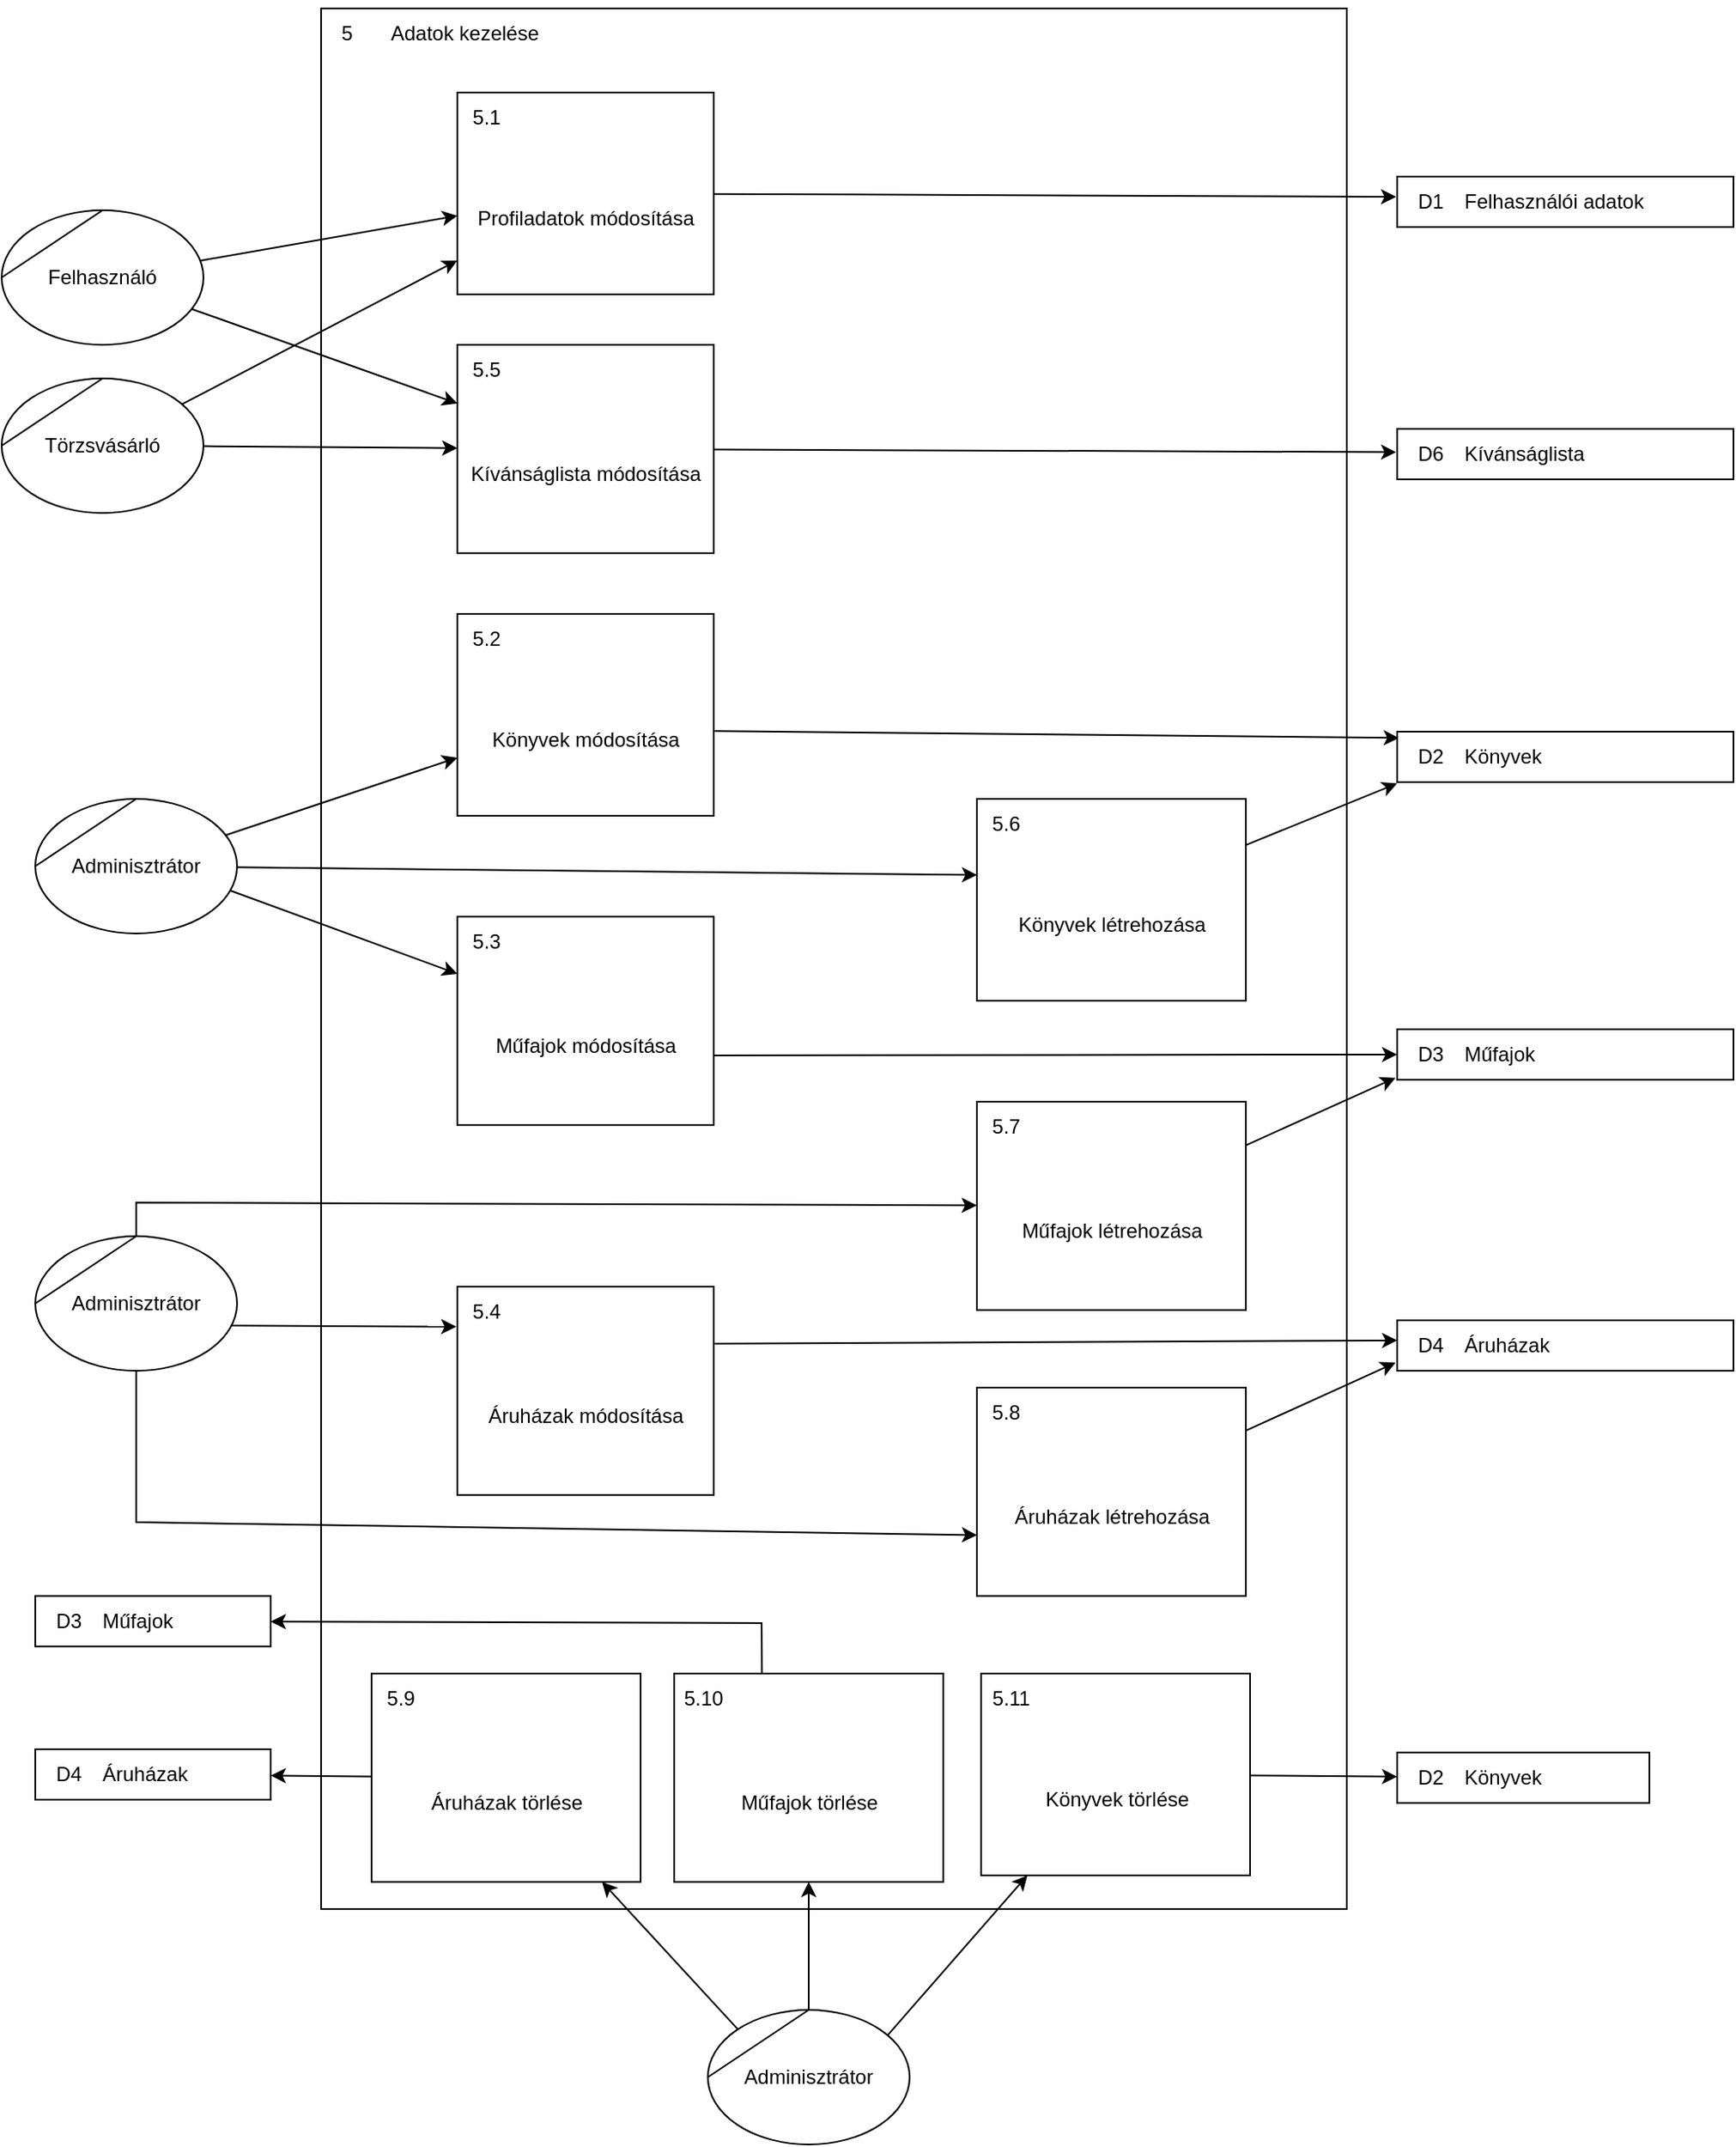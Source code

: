 <mxfile version="20.8.20" type="device"><diagram name="Page-1" id="U8wygvETT8i6oXEYxX6h"><mxGraphModel dx="2076" dy="743" grid="1" gridSize="10" guides="1" tooltips="1" connect="1" arrows="1" fold="1" page="1" pageScale="1" pageWidth="827" pageHeight="1169" math="0" shadow="0"><root><mxCell id="0"/><mxCell id="1" parent="0"/><mxCell id="6KLz0bO3am3s4oA_Rt90-1" value="" style="html=1;dashed=0;whitespace=wrap;shape=mxgraph.dfd.process;align=center;container=1;collapsible=0;spacingTop=30;" parent="1" vertex="1"><mxGeometry x="-540" y="80" width="610" height="1130" as="geometry"/></mxCell><mxCell id="esSrhH0kYSq6x2QtsI0V-180" value="Profiladatok módosítása" style="html=1;dashed=0;whitespace=wrap;shape=mxgraph.dfd.process2;align=center;container=1;collapsible=0;spacingTop=30;" parent="6KLz0bO3am3s4oA_Rt90-1" vertex="1"><mxGeometry x="81.016" y="50" width="152.5" height="120" as="geometry"/></mxCell><mxCell id="esSrhH0kYSq6x2QtsI0V-181" value="5.1" style="text;html=1;strokeColor=none;fillColor=none;align=center;verticalAlign=middle;whiteSpace=wrap;rounded=0;connectable=0;allowArrows=0;editable=1;movable=0;resizable=0;rotatable=0;deletable=0;locked=0;cloneable=0;" parent="esSrhH0kYSq6x2QtsI0V-180" vertex="1"><mxGeometry width="35" height="30" as="geometry"/></mxCell><mxCell id="esSrhH0kYSq6x2QtsI0V-182" value="" style="text;strokeColor=none;fillColor=none;align=left;verticalAlign=middle;whiteSpace=wrap;rounded=0;autosize=1;connectable=0;allowArrows=0;movable=0;resizable=0;rotatable=0;deletable=0;cloneable=0;spacingLeft=6;fontStyle=0;html=1;" parent="esSrhH0kYSq6x2QtsI0V-180" vertex="1"><mxGeometry x="35" y="-5" width="50" height="40" as="geometry"/></mxCell><mxCell id="esSrhH0kYSq6x2QtsI0V-183" value="Kívánságlista módosítása" style="html=1;dashed=0;whitespace=wrap;shape=mxgraph.dfd.process2;align=center;container=1;collapsible=0;spacingTop=30;" parent="6KLz0bO3am3s4oA_Rt90-1" vertex="1"><mxGeometry x="81.016" y="199.999" width="152.5" height="123.871" as="geometry"/></mxCell><mxCell id="esSrhH0kYSq6x2QtsI0V-184" value="5.5" style="text;html=1;strokeColor=none;fillColor=none;align=center;verticalAlign=middle;whiteSpace=wrap;rounded=0;connectable=0;allowArrows=0;editable=1;movable=0;resizable=0;rotatable=0;deletable=0;locked=0;cloneable=0;" parent="esSrhH0kYSq6x2QtsI0V-183" vertex="1"><mxGeometry width="35" height="30" as="geometry"/></mxCell><mxCell id="esSrhH0kYSq6x2QtsI0V-185" value="" style="text;strokeColor=none;fillColor=none;align=left;verticalAlign=middle;whiteSpace=wrap;rounded=0;autosize=1;connectable=0;allowArrows=0;movable=0;resizable=0;rotatable=0;deletable=0;cloneable=0;spacingLeft=6;fontStyle=0;html=1;" parent="esSrhH0kYSq6x2QtsI0V-183" vertex="1"><mxGeometry x="35" y="-5" width="50" height="40" as="geometry"/></mxCell><mxCell id="esSrhH0kYSq6x2QtsI0V-186" value="Könyvek módosítása" style="html=1;dashed=0;whitespace=wrap;shape=mxgraph.dfd.process2;align=center;container=1;collapsible=0;spacingTop=30;" parent="6KLz0bO3am3s4oA_Rt90-1" vertex="1"><mxGeometry x="81.016" y="360" width="152.5" height="120" as="geometry"/></mxCell><mxCell id="esSrhH0kYSq6x2QtsI0V-187" value="5.2" style="text;html=1;strokeColor=none;fillColor=none;align=center;verticalAlign=middle;whiteSpace=wrap;rounded=0;connectable=0;allowArrows=0;editable=1;movable=0;resizable=0;rotatable=0;deletable=0;locked=0;cloneable=0;" parent="esSrhH0kYSq6x2QtsI0V-186" vertex="1"><mxGeometry width="35" height="30" as="geometry"/></mxCell><mxCell id="esSrhH0kYSq6x2QtsI0V-188" value="" style="text;strokeColor=none;fillColor=none;align=left;verticalAlign=middle;whiteSpace=wrap;rounded=0;autosize=1;connectable=0;allowArrows=0;movable=0;resizable=0;rotatable=0;deletable=0;cloneable=0;spacingLeft=6;fontStyle=0;html=1;" parent="esSrhH0kYSq6x2QtsI0V-186" vertex="1"><mxGeometry x="35" y="-5" width="50" height="40" as="geometry"/></mxCell><mxCell id="esSrhH0kYSq6x2QtsI0V-189" value="Műfajok módosítása" style="html=1;dashed=0;whitespace=wrap;shape=mxgraph.dfd.process2;align=center;container=1;collapsible=0;spacingTop=30;" parent="6KLz0bO3am3s4oA_Rt90-1" vertex="1"><mxGeometry x="81.016" y="540.003" width="152.5" height="123.871" as="geometry"/></mxCell><mxCell id="esSrhH0kYSq6x2QtsI0V-190" value="5.3" style="text;html=1;strokeColor=none;fillColor=none;align=center;verticalAlign=middle;whiteSpace=wrap;rounded=0;connectable=0;allowArrows=0;editable=1;movable=0;resizable=0;rotatable=0;deletable=0;locked=0;cloneable=0;" parent="esSrhH0kYSq6x2QtsI0V-189" vertex="1"><mxGeometry width="35" height="30" as="geometry"/></mxCell><mxCell id="esSrhH0kYSq6x2QtsI0V-191" value="" style="text;strokeColor=none;fillColor=none;align=left;verticalAlign=middle;whiteSpace=wrap;rounded=0;autosize=1;connectable=0;allowArrows=0;movable=0;resizable=0;rotatable=0;deletable=0;cloneable=0;spacingLeft=6;fontStyle=0;html=1;" parent="esSrhH0kYSq6x2QtsI0V-189" vertex="1"><mxGeometry x="35" y="-5" width="50" height="40" as="geometry"/></mxCell><mxCell id="esSrhH0kYSq6x2QtsI0V-192" value="Áruházak módosítása" style="html=1;dashed=0;whitespace=wrap;shape=mxgraph.dfd.process2;align=center;container=1;collapsible=0;spacingTop=30;" parent="6KLz0bO3am3s4oA_Rt90-1" vertex="1"><mxGeometry x="81.016" y="759.995" width="152.5" height="123.871" as="geometry"/></mxCell><mxCell id="esSrhH0kYSq6x2QtsI0V-193" value="5.4" style="text;html=1;strokeColor=none;fillColor=none;align=center;verticalAlign=middle;whiteSpace=wrap;rounded=0;connectable=0;allowArrows=0;editable=1;movable=0;resizable=0;rotatable=0;deletable=0;locked=0;cloneable=0;" parent="esSrhH0kYSq6x2QtsI0V-192" vertex="1"><mxGeometry width="35" height="30" as="geometry"/></mxCell><mxCell id="esSrhH0kYSq6x2QtsI0V-194" value="" style="text;strokeColor=none;fillColor=none;align=left;verticalAlign=middle;whiteSpace=wrap;rounded=0;autosize=1;connectable=0;allowArrows=0;movable=0;resizable=0;rotatable=0;deletable=0;cloneable=0;spacingLeft=6;fontStyle=0;html=1;" parent="esSrhH0kYSq6x2QtsI0V-192" vertex="1"><mxGeometry x="35" y="-5" width="50" height="40" as="geometry"/></mxCell><mxCell id="esSrhH0kYSq6x2QtsI0V-243" value="5" style="text;html=1;align=center;verticalAlign=middle;resizable=0;points=[];autosize=1;strokeColor=none;fillColor=none;" parent="6KLz0bO3am3s4oA_Rt90-1" vertex="1"><mxGeometry width="30" height="30" as="geometry"/></mxCell><mxCell id="esSrhH0kYSq6x2QtsI0V-244" value="Adatok kezelése" style="text;html=1;align=center;verticalAlign=middle;resizable=0;points=[];autosize=1;strokeColor=none;fillColor=none;" parent="6KLz0bO3am3s4oA_Rt90-1" vertex="1"><mxGeometry x="30" width="110" height="30" as="geometry"/></mxCell><mxCell id="esSrhH0kYSq6x2QtsI0V-160" value="Könyvek törlése" style="html=1;dashed=0;whitespace=wrap;shape=mxgraph.dfd.process2;align=center;container=1;collapsible=0;spacingTop=30;" parent="1" vertex="1"><mxGeometry x="-147.5" y="1070" width="160" height="120" as="geometry"/></mxCell><mxCell id="esSrhH0kYSq6x2QtsI0V-161" value="5.11" style="text;html=1;strokeColor=none;fillColor=none;align=center;verticalAlign=middle;whiteSpace=wrap;rounded=0;connectable=0;allowArrows=0;editable=1;movable=0;resizable=0;rotatable=0;deletable=0;locked=0;cloneable=0;" parent="esSrhH0kYSq6x2QtsI0V-160" vertex="1"><mxGeometry width="35" height="30" as="geometry"/></mxCell><mxCell id="esSrhH0kYSq6x2QtsI0V-162" value="" style="text;strokeColor=none;fillColor=none;align=left;verticalAlign=middle;whiteSpace=wrap;rounded=0;autosize=1;connectable=0;allowArrows=0;movable=0;resizable=0;rotatable=0;deletable=0;cloneable=0;spacingLeft=6;fontStyle=0;html=1;" parent="esSrhH0kYSq6x2QtsI0V-160" vertex="1"><mxGeometry x="35" y="-5" width="50" height="40" as="geometry"/></mxCell><mxCell id="esSrhH0kYSq6x2QtsI0V-163" value="Műfajok törlése" style="html=1;dashed=0;whitespace=wrap;shape=mxgraph.dfd.process2;align=center;container=1;collapsible=0;spacingTop=30;" parent="1" vertex="1"><mxGeometry x="-330" y="1070.003" width="160" height="123.871" as="geometry"/></mxCell><mxCell id="esSrhH0kYSq6x2QtsI0V-164" value="5.10" style="text;html=1;strokeColor=none;fillColor=none;align=center;verticalAlign=middle;whiteSpace=wrap;rounded=0;connectable=0;allowArrows=0;editable=1;movable=0;resizable=0;rotatable=0;deletable=0;locked=0;cloneable=0;" parent="esSrhH0kYSq6x2QtsI0V-163" vertex="1"><mxGeometry width="35" height="30" as="geometry"/></mxCell><mxCell id="esSrhH0kYSq6x2QtsI0V-165" value="" style="text;strokeColor=none;fillColor=none;align=left;verticalAlign=middle;whiteSpace=wrap;rounded=0;autosize=1;connectable=0;allowArrows=0;movable=0;resizable=0;rotatable=0;deletable=0;cloneable=0;spacingLeft=6;fontStyle=0;html=1;" parent="esSrhH0kYSq6x2QtsI0V-163" vertex="1"><mxGeometry x="35" y="-5" width="50" height="40" as="geometry"/></mxCell><mxCell id="esSrhH0kYSq6x2QtsI0V-166" value="Áruházak törlése" style="html=1;dashed=0;whitespace=wrap;shape=mxgraph.dfd.process2;align=center;container=1;collapsible=0;spacingTop=30;" parent="1" vertex="1"><mxGeometry x="-510" y="1070.005" width="160" height="123.871" as="geometry"/></mxCell><mxCell id="esSrhH0kYSq6x2QtsI0V-167" value="5.9" style="text;html=1;strokeColor=none;fillColor=none;align=center;verticalAlign=middle;whiteSpace=wrap;rounded=0;connectable=0;allowArrows=0;editable=1;movable=0;resizable=0;rotatable=0;deletable=0;locked=0;cloneable=0;" parent="esSrhH0kYSq6x2QtsI0V-166" vertex="1"><mxGeometry width="35" height="30" as="geometry"/></mxCell><mxCell id="esSrhH0kYSq6x2QtsI0V-168" value="" style="text;strokeColor=none;fillColor=none;align=left;verticalAlign=middle;whiteSpace=wrap;rounded=0;autosize=1;connectable=0;allowArrows=0;movable=0;resizable=0;rotatable=0;deletable=0;cloneable=0;spacingLeft=6;fontStyle=0;html=1;" parent="esSrhH0kYSq6x2QtsI0V-166" vertex="1"><mxGeometry x="35" y="-5" width="50" height="40" as="geometry"/></mxCell><mxCell id="esSrhH0kYSq6x2QtsI0V-169" value="Könyvek létrehozása" style="html=1;dashed=0;whitespace=wrap;shape=mxgraph.dfd.process2;align=center;container=1;collapsible=0;spacingTop=30;" parent="1" vertex="1"><mxGeometry x="-150" y="550" width="160" height="120" as="geometry"/></mxCell><mxCell id="esSrhH0kYSq6x2QtsI0V-170" value="5.6" style="text;html=1;strokeColor=none;fillColor=none;align=center;verticalAlign=middle;whiteSpace=wrap;rounded=0;connectable=0;allowArrows=0;editable=1;movable=0;resizable=0;rotatable=0;deletable=0;locked=0;cloneable=0;" parent="esSrhH0kYSq6x2QtsI0V-169" vertex="1"><mxGeometry width="35" height="30" as="geometry"/></mxCell><mxCell id="esSrhH0kYSq6x2QtsI0V-171" value="" style="text;strokeColor=none;fillColor=none;align=left;verticalAlign=middle;whiteSpace=wrap;rounded=0;autosize=1;connectable=0;allowArrows=0;movable=0;resizable=0;rotatable=0;deletable=0;cloneable=0;spacingLeft=6;fontStyle=0;html=1;" parent="esSrhH0kYSq6x2QtsI0V-169" vertex="1"><mxGeometry x="35" y="-5" width="50" height="40" as="geometry"/></mxCell><mxCell id="esSrhH0kYSq6x2QtsI0V-172" value="Műfajok létrehozása" style="html=1;dashed=0;whitespace=wrap;shape=mxgraph.dfd.process2;align=center;container=1;collapsible=0;spacingTop=30;" parent="1" vertex="1"><mxGeometry x="-150" y="730.003" width="160" height="123.871" as="geometry"/></mxCell><mxCell id="esSrhH0kYSq6x2QtsI0V-173" value="5.7" style="text;html=1;strokeColor=none;fillColor=none;align=center;verticalAlign=middle;whiteSpace=wrap;rounded=0;connectable=0;allowArrows=0;editable=1;movable=0;resizable=0;rotatable=0;deletable=0;locked=0;cloneable=0;" parent="esSrhH0kYSq6x2QtsI0V-172" vertex="1"><mxGeometry width="35" height="30" as="geometry"/></mxCell><mxCell id="esSrhH0kYSq6x2QtsI0V-174" value="" style="text;strokeColor=none;fillColor=none;align=left;verticalAlign=middle;whiteSpace=wrap;rounded=0;autosize=1;connectable=0;allowArrows=0;movable=0;resizable=0;rotatable=0;deletable=0;cloneable=0;spacingLeft=6;fontStyle=0;html=1;" parent="esSrhH0kYSq6x2QtsI0V-172" vertex="1"><mxGeometry x="35" y="-5" width="50" height="40" as="geometry"/></mxCell><mxCell id="esSrhH0kYSq6x2QtsI0V-175" value="Áruházak létrehozása" style="html=1;dashed=0;whitespace=wrap;shape=mxgraph.dfd.process2;align=center;container=1;collapsible=0;spacingTop=30;" parent="1" vertex="1"><mxGeometry x="-150" y="899.995" width="160" height="123.871" as="geometry"/></mxCell><mxCell id="esSrhH0kYSq6x2QtsI0V-176" value="5.8" style="text;html=1;strokeColor=none;fillColor=none;align=center;verticalAlign=middle;whiteSpace=wrap;rounded=0;connectable=0;allowArrows=0;editable=1;movable=0;resizable=0;rotatable=0;deletable=0;locked=0;cloneable=0;" parent="esSrhH0kYSq6x2QtsI0V-175" vertex="1"><mxGeometry width="35" height="30" as="geometry"/></mxCell><mxCell id="esSrhH0kYSq6x2QtsI0V-177" value="" style="text;strokeColor=none;fillColor=none;align=left;verticalAlign=middle;whiteSpace=wrap;rounded=0;autosize=1;connectable=0;allowArrows=0;movable=0;resizable=0;rotatable=0;deletable=0;cloneable=0;spacingLeft=6;fontStyle=0;html=1;" parent="esSrhH0kYSq6x2QtsI0V-175" vertex="1"><mxGeometry x="35" y="-5" width="50" height="40" as="geometry"/></mxCell><mxCell id="esSrhH0kYSq6x2QtsI0V-178" value="" style="text;html=1;strokeColor=none;fillColor=none;align=center;verticalAlign=middle;whiteSpace=wrap;rounded=0;movable=0;resizable=0;rotatable=0;cloneable=0;deletable=0;connectable=0;allowArrows=0;pointerEvents=1;" parent="1" vertex="1"><mxGeometry x="-385" y="80" width="35" height="30" as="geometry"/></mxCell><mxCell id="esSrhH0kYSq6x2QtsI0V-179" value="" style="text;html=1;strokeColor=none;fillColor=none;align=left;verticalAlign=middle;whiteSpace=wrap;rounded=0;movable=0;resizable=0;connectable=0;allowArrows=0;rotatable=0;cloneable=0;deletable=0;spacingLeft=6;autosize=1;resizeWidth=0;" parent="1" vertex="1"><mxGeometry x="-350" y="75" width="50" height="40" as="geometry"/></mxCell><mxCell id="esSrhH0kYSq6x2QtsI0V-195" value="" style="endArrow=classic;html=1;rounded=0;verticalAlign=bottom;exitX=1.004;exitY=0.274;exitDx=0;exitDy=0;exitPerimeter=0;" parent="1" source="esSrhH0kYSq6x2QtsI0V-192" edge="1"><mxGeometry width="50" height="50" relative="1" as="geometry"><mxPoint x="10" y="790" as="sourcePoint"/><mxPoint x="100" y="871.93" as="targetPoint"/></mxGeometry></mxCell><mxCell id="esSrhH0kYSq6x2QtsI0V-196" value="" style="endArrow=classic;html=1;rounded=0;verticalAlign=bottom;entryX=-0.003;entryY=0.402;entryDx=0;entryDy=0;entryPerimeter=0;" parent="1" source="esSrhH0kYSq6x2QtsI0V-180" target="esSrhH0kYSq6x2QtsI0V-200" edge="1"><mxGeometry width="50" height="50" relative="1" as="geometry"><mxPoint x="-20" y="370" as="sourcePoint"/><mxPoint x="100" y="220" as="targetPoint"/></mxGeometry></mxCell><mxCell id="esSrhH0kYSq6x2QtsI0V-197" value="" style="endArrow=classic;html=1;rounded=0;verticalAlign=bottom;entryX=-0.003;entryY=0.461;entryDx=0;entryDy=0;entryPerimeter=0;" parent="1" source="esSrhH0kYSq6x2QtsI0V-183" target="esSrhH0kYSq6x2QtsI0V-206" edge="1"><mxGeometry width="50" height="50" relative="1" as="geometry"><mxPoint x="-80" y="230" as="sourcePoint"/><mxPoint x="100" y="371.931" as="targetPoint"/></mxGeometry></mxCell><mxCell id="esSrhH0kYSq6x2QtsI0V-198" value="" style="endArrow=classic;html=1;rounded=0;verticalAlign=bottom;entryX=0.005;entryY=0.125;entryDx=0;entryDy=0;entryPerimeter=0;exitX=1.004;exitY=0.58;exitDx=0;exitDy=0;exitPerimeter=0;" parent="1" source="esSrhH0kYSq6x2QtsI0V-186" target="esSrhH0kYSq6x2QtsI0V-202" edge="1"><mxGeometry width="50" height="50" relative="1" as="geometry"><mxPoint x="-70" y="240" as="sourcePoint"/><mxPoint x="100" y="535" as="targetPoint"/></mxGeometry></mxCell><mxCell id="esSrhH0kYSq6x2QtsI0V-199" value="" style="endArrow=classic;html=1;rounded=0;verticalAlign=bottom;exitX=0.999;exitY=0.666;exitDx=0;exitDy=0;exitPerimeter=0;" parent="1" source="esSrhH0kYSq6x2QtsI0V-189" edge="1"><mxGeometry width="50" height="50" relative="1" as="geometry"><mxPoint x="-80" y="680" as="sourcePoint"/><mxPoint x="100" y="701.94" as="targetPoint"/></mxGeometry></mxCell><mxCell id="esSrhH0kYSq6x2QtsI0V-200" value="Felhasználói adatok" style="html=1;dashed=0;whitespace=wrap;shape=mxgraph.dfd.dataStoreID2;align=left;spacingLeft=38;container=1;collapsible=0;" parent="1" vertex="1"><mxGeometry x="100" y="180" width="200" height="30" as="geometry"/></mxCell><mxCell id="esSrhH0kYSq6x2QtsI0V-201" value="D1" style="text;html=1;strokeColor=none;fillColor=none;align=center;verticalAlign=middle;whiteSpace=wrap;rounded=0;connectable=0;allowArrows=0;movable=0;resizable=0;rotatable=0;cloneable=0;deletable=0;" parent="esSrhH0kYSq6x2QtsI0V-200" vertex="1"><mxGeometry x="5" width="30" height="30" as="geometry"/></mxCell><mxCell id="esSrhH0kYSq6x2QtsI0V-202" value="Könyvek" style="html=1;dashed=0;whitespace=wrap;shape=mxgraph.dfd.dataStoreID2;align=left;spacingLeft=38;container=1;collapsible=0;" parent="1" vertex="1"><mxGeometry x="100" y="510" width="200" height="30" as="geometry"/></mxCell><mxCell id="esSrhH0kYSq6x2QtsI0V-203" value="D2" style="text;html=1;strokeColor=none;fillColor=none;align=center;verticalAlign=middle;whiteSpace=wrap;rounded=0;connectable=0;allowArrows=0;movable=0;resizable=0;rotatable=0;cloneable=0;deletable=0;" parent="esSrhH0kYSq6x2QtsI0V-202" vertex="1"><mxGeometry x="5" width="30" height="30" as="geometry"/></mxCell><mxCell id="esSrhH0kYSq6x2QtsI0V-204" value="Műfajok" style="html=1;dashed=0;whitespace=wrap;shape=mxgraph.dfd.dataStoreID2;align=left;spacingLeft=38;container=1;collapsible=0;" parent="1" vertex="1"><mxGeometry x="100" y="686.94" width="200" height="30" as="geometry"/></mxCell><mxCell id="esSrhH0kYSq6x2QtsI0V-205" value="D3" style="text;html=1;strokeColor=none;fillColor=none;align=center;verticalAlign=middle;whiteSpace=wrap;rounded=0;connectable=0;allowArrows=0;movable=0;resizable=0;rotatable=0;cloneable=0;deletable=0;" parent="esSrhH0kYSq6x2QtsI0V-204" vertex="1"><mxGeometry x="5" width="30" height="30" as="geometry"/></mxCell><mxCell id="esSrhH0kYSq6x2QtsI0V-206" value="Kívánságlista" style="html=1;dashed=0;whitespace=wrap;shape=mxgraph.dfd.dataStoreID2;align=left;spacingLeft=38;container=1;collapsible=0;" parent="1" vertex="1"><mxGeometry x="100" y="330" width="200" height="30" as="geometry"/></mxCell><mxCell id="esSrhH0kYSq6x2QtsI0V-207" value="D6" style="text;html=1;strokeColor=none;fillColor=none;align=center;verticalAlign=middle;whiteSpace=wrap;rounded=0;connectable=0;allowArrows=0;movable=0;resizable=0;rotatable=0;cloneable=0;deletable=0;" parent="esSrhH0kYSq6x2QtsI0V-206" vertex="1"><mxGeometry x="5" width="30" height="30" as="geometry"/></mxCell><mxCell id="esSrhH0kYSq6x2QtsI0V-208" value="Áruházak" style="html=1;dashed=0;whitespace=wrap;shape=mxgraph.dfd.dataStoreID2;align=left;spacingLeft=38;container=1;collapsible=0;" parent="1" vertex="1"><mxGeometry x="100" y="860" width="200" height="30" as="geometry"/></mxCell><mxCell id="esSrhH0kYSq6x2QtsI0V-209" value="D4" style="text;html=1;strokeColor=none;fillColor=none;align=center;verticalAlign=middle;whiteSpace=wrap;rounded=0;connectable=0;allowArrows=0;movable=0;resizable=0;rotatable=0;cloneable=0;deletable=0;" parent="esSrhH0kYSq6x2QtsI0V-208" vertex="1"><mxGeometry x="5" width="30" height="30" as="geometry"/></mxCell><mxCell id="esSrhH0kYSq6x2QtsI0V-210" value="" style="endArrow=classic;html=1;rounded=0;verticalAlign=bottom;entryX=0;entryY=1.026;entryDx=0;entryDy=0;entryPerimeter=0;" parent="1" source="esSrhH0kYSq6x2QtsI0V-169" target="esSrhH0kYSq6x2QtsI0V-202" edge="1"><mxGeometry width="50" height="50" relative="1" as="geometry"><mxPoint x="150" y="660" as="sourcePoint"/><mxPoint x="270" y="660" as="targetPoint"/></mxGeometry></mxCell><mxCell id="esSrhH0kYSq6x2QtsI0V-211" value="" style="endArrow=classic;html=1;rounded=0;verticalAlign=bottom;entryX=-0.005;entryY=0.963;entryDx=0;entryDy=0;entryPerimeter=0;" parent="1" source="esSrhH0kYSq6x2QtsI0V-172" target="esSrhH0kYSq6x2QtsI0V-204" edge="1"><mxGeometry width="50" height="50" relative="1" as="geometry"><mxPoint x="150" y="660" as="sourcePoint"/><mxPoint x="270" y="660" as="targetPoint"/></mxGeometry></mxCell><mxCell id="esSrhH0kYSq6x2QtsI0V-212" value="" style="endArrow=classic;html=1;rounded=0;verticalAlign=bottom;entryX=-0.005;entryY=0.839;entryDx=0;entryDy=0;entryPerimeter=0;" parent="1" source="esSrhH0kYSq6x2QtsI0V-175" target="esSrhH0kYSq6x2QtsI0V-208" edge="1"><mxGeometry width="50" height="50" relative="1" as="geometry"><mxPoint x="20" y="766" as="sourcePoint"/><mxPoint x="109" y="726" as="targetPoint"/></mxGeometry></mxCell><mxCell id="esSrhH0kYSq6x2QtsI0V-213" value="Áruházak" style="html=1;dashed=0;whitespace=wrap;shape=mxgraph.dfd.dataStoreID2;align=left;spacingLeft=38;container=1;collapsible=0;" parent="1" vertex="1"><mxGeometry x="-710" y="1115" width="140" height="30" as="geometry"/></mxCell><mxCell id="esSrhH0kYSq6x2QtsI0V-214" value="D4" style="text;html=1;strokeColor=none;fillColor=none;align=center;verticalAlign=middle;whiteSpace=wrap;rounded=0;connectable=0;allowArrows=0;movable=0;resizable=0;rotatable=0;cloneable=0;deletable=0;" parent="esSrhH0kYSq6x2QtsI0V-213" vertex="1"><mxGeometry x="5" width="30" height="30" as="geometry"/></mxCell><mxCell id="esSrhH0kYSq6x2QtsI0V-215" value="Műfajok" style="html=1;dashed=0;whitespace=wrap;shape=mxgraph.dfd.dataStoreID2;align=left;spacingLeft=38;container=1;collapsible=0;" parent="1" vertex="1"><mxGeometry x="-710" y="1023.87" width="140" height="30" as="geometry"/></mxCell><mxCell id="esSrhH0kYSq6x2QtsI0V-216" value="D3" style="text;html=1;strokeColor=none;fillColor=none;align=center;verticalAlign=middle;whiteSpace=wrap;rounded=0;connectable=0;allowArrows=0;movable=0;resizable=0;rotatable=0;cloneable=0;deletable=0;" parent="esSrhH0kYSq6x2QtsI0V-215" vertex="1"><mxGeometry x="5" width="30" height="30" as="geometry"/></mxCell><mxCell id="esSrhH0kYSq6x2QtsI0V-217" value="Könyvek" style="html=1;dashed=0;whitespace=wrap;shape=mxgraph.dfd.dataStoreID2;align=left;spacingLeft=38;container=1;collapsible=0;" parent="1" vertex="1"><mxGeometry x="100" y="1116.94" width="150" height="30" as="geometry"/></mxCell><mxCell id="esSrhH0kYSq6x2QtsI0V-218" value="D2" style="text;html=1;strokeColor=none;fillColor=none;align=center;verticalAlign=middle;whiteSpace=wrap;rounded=0;connectable=0;allowArrows=0;movable=0;resizable=0;rotatable=0;cloneable=0;deletable=0;" parent="esSrhH0kYSq6x2QtsI0V-217" vertex="1"><mxGeometry x="5" width="30" height="30" as="geometry"/></mxCell><mxCell id="esSrhH0kYSq6x2QtsI0V-219" value="" style="endArrow=classic;html=1;rounded=0;verticalAlign=bottom;" parent="1" source="esSrhH0kYSq6x2QtsI0V-166" target="esSrhH0kYSq6x2QtsI0V-213" edge="1"><mxGeometry width="50" height="50" relative="1" as="geometry"><mxPoint x="-340" y="1030" as="sourcePoint"/><mxPoint x="-220" y="1030" as="targetPoint"/></mxGeometry></mxCell><mxCell id="esSrhH0kYSq6x2QtsI0V-220" value="" style="endArrow=classic;html=1;rounded=0;verticalAlign=bottom;exitX=0.326;exitY=0;exitDx=0;exitDy=0;exitPerimeter=0;" parent="1" source="esSrhH0kYSq6x2QtsI0V-163" target="esSrhH0kYSq6x2QtsI0V-215" edge="1"><mxGeometry width="50" height="50" relative="1" as="geometry"><mxPoint x="-340" y="1030" as="sourcePoint"/><mxPoint x="-220" y="1030" as="targetPoint"/><Array as="points"><mxPoint x="-278" y="1040"/></Array></mxGeometry></mxCell><mxCell id="esSrhH0kYSq6x2QtsI0V-221" value="" style="endArrow=classic;html=1;rounded=0;verticalAlign=bottom;" parent="1" source="esSrhH0kYSq6x2QtsI0V-160" target="esSrhH0kYSq6x2QtsI0V-217" edge="1"><mxGeometry x="-0.211" y="-14" width="50" height="50" relative="1" as="geometry"><mxPoint x="-340" y="1030" as="sourcePoint"/><mxPoint x="-220" y="1030" as="targetPoint"/><mxPoint as="offset"/></mxGeometry></mxCell><mxCell id="esSrhH0kYSq6x2QtsI0V-222" value="Adminisztrátor" style="shape=stencil(tZRtjoMgEIZPw98GJR6gYXfvQe10nZQCAbYft99RNKlW7GajiTGZeeXhnZGBCRka5YCVvGHig5VlwTm9Kb5NYhUc1DElr8qjOmhISojenuGGx9gz0DTgMbaq+GR8T9+0j5C1NYYgaE0YKU86wRQaWsvvCdZv/xhFjvgXiOB7kynLyq+/Y3fVNuBiI79j7OB+db/rgceOi61+3Grg4v9YISmTO9xCHlR9/vb2xxxnzYDW6AK8OfLTeZzO66ynzM5CnqyHBUsn1DqN9UITnWoH/kUY5Iu9PtVUzRY1jx4IGk22K9UioSs+44+uvFxl3bKX1nTZdE12iV8=);whiteSpace=wrap;html=1;" parent="1" vertex="1"><mxGeometry x="-310" y="1270" width="120" height="80" as="geometry"/></mxCell><mxCell id="esSrhH0kYSq6x2QtsI0V-223" value="" style="endArrow=classic;html=1;rounded=0;verticalAlign=bottom;exitX=0.148;exitY=0.143;exitDx=0;exitDy=0;exitPerimeter=0;" parent="1" source="esSrhH0kYSq6x2QtsI0V-222" target="esSrhH0kYSq6x2QtsI0V-166" edge="1"><mxGeometry width="50" height="50" relative="1" as="geometry"><mxPoint x="-220" y="1170" as="sourcePoint"/><mxPoint x="-100" y="1170" as="targetPoint"/></mxGeometry></mxCell><mxCell id="esSrhH0kYSq6x2QtsI0V-225" value="" style="endArrow=classic;html=1;rounded=0;verticalAlign=bottom;exitX=0.5;exitY=0;exitDx=0;exitDy=0;" parent="1" source="esSrhH0kYSq6x2QtsI0V-222" target="esSrhH0kYSq6x2QtsI0V-163" edge="1"><mxGeometry width="50" height="50" relative="1" as="geometry"><mxPoint x="-278" y="1287" as="sourcePoint"/><mxPoint x="-359" y="1204" as="targetPoint"/></mxGeometry></mxCell><mxCell id="esSrhH0kYSq6x2QtsI0V-226" value="" style="endArrow=classic;html=1;rounded=0;verticalAlign=bottom;exitX=0.893;exitY=0.185;exitDx=0;exitDy=0;exitPerimeter=0;" parent="1" source="esSrhH0kYSq6x2QtsI0V-222" target="esSrhH0kYSq6x2QtsI0V-160" edge="1"><mxGeometry width="50" height="50" relative="1" as="geometry"><mxPoint x="-268" y="1297" as="sourcePoint"/><mxPoint x="-349" y="1214" as="targetPoint"/></mxGeometry></mxCell><mxCell id="esSrhH0kYSq6x2QtsI0V-230" value="" style="endArrow=classic;html=1;rounded=0;verticalAlign=bottom;" parent="1" source="esSrhH0kYSq6x2QtsI0V-228" target="esSrhH0kYSq6x2QtsI0V-180" edge="1"><mxGeometry width="50" height="50" relative="1" as="geometry"><mxPoint x="-600" y="420" as="sourcePoint"/><mxPoint x="-480" y="420" as="targetPoint"/></mxGeometry></mxCell><mxCell id="esSrhH0kYSq6x2QtsI0V-231" value="" style="endArrow=classic;html=1;rounded=0;verticalAlign=bottom;" parent="1" source="esSrhH0kYSq6x2QtsI0V-228" target="esSrhH0kYSq6x2QtsI0V-183" edge="1"><mxGeometry width="50" height="50" relative="1" as="geometry"><mxPoint x="-602" y="240" as="sourcePoint"/><mxPoint x="-449" y="213" as="targetPoint"/></mxGeometry></mxCell><mxCell id="esSrhH0kYSq6x2QtsI0V-232" value="" style="endArrow=classic;html=1;rounded=0;verticalAlign=bottom;" parent="1" source="esSrhH0kYSq6x2QtsI0V-229" target="esSrhH0kYSq6x2QtsI0V-180" edge="1"><mxGeometry width="50" height="50" relative="1" as="geometry"><mxPoint x="-592" y="250" as="sourcePoint"/><mxPoint x="-439" y="223" as="targetPoint"/></mxGeometry></mxCell><mxCell id="esSrhH0kYSq6x2QtsI0V-233" value="" style="endArrow=classic;html=1;rounded=0;verticalAlign=bottom;" parent="1" source="esSrhH0kYSq6x2QtsI0V-229" target="esSrhH0kYSq6x2QtsI0V-183" edge="1"><mxGeometry width="50" height="50" relative="1" as="geometry"><mxPoint x="-582" y="260" as="sourcePoint"/><mxPoint x="-429" y="233" as="targetPoint"/></mxGeometry></mxCell><mxCell id="esSrhH0kYSq6x2QtsI0V-234" value="Adminisztrátor" style="shape=stencil(tZRtjoMgEIZPw98GJR6gYXfvQe10nZQCAbYft99RNKlW7GajiTGZeeXhnZGBCRka5YCVvGHig5VlwTm9Kb5NYhUc1DElr8qjOmhISojenuGGx9gz0DTgMbaq+GR8T9+0j5C1NYYgaE0YKU86wRQaWsvvCdZv/xhFjvgXiOB7kynLyq+/Y3fVNuBiI79j7OB+db/rgceOi61+3Grg4v9YISmTO9xCHlR9/vb2xxxnzYDW6AK8OfLTeZzO66ynzM5CnqyHBUsn1DqN9UITnWoH/kUY5Iu9PtVUzRY1jx4IGk22K9UioSs+44+uvFxl3bKX1nTZdE12iV8=);whiteSpace=wrap;html=1;" parent="1" vertex="1"><mxGeometry x="-710" y="550" width="120" height="80" as="geometry"/></mxCell><mxCell id="esSrhH0kYSq6x2QtsI0V-235" value="" style="endArrow=classic;html=1;rounded=0;verticalAlign=bottom;exitX=0.942;exitY=0.27;exitDx=0;exitDy=0;exitPerimeter=0;" parent="1" source="esSrhH0kYSq6x2QtsI0V-234" target="esSrhH0kYSq6x2QtsI0V-186" edge="1"><mxGeometry width="50" height="50" relative="1" as="geometry"><mxPoint x="-380" y="810" as="sourcePoint"/><mxPoint x="-260" y="810" as="targetPoint"/></mxGeometry></mxCell><mxCell id="esSrhH0kYSq6x2QtsI0V-236" value="" style="endArrow=classic;html=1;rounded=0;verticalAlign=bottom;exitX=0.967;exitY=0.681;exitDx=0;exitDy=0;exitPerimeter=0;" parent="1" source="esSrhH0kYSq6x2QtsI0V-234" target="esSrhH0kYSq6x2QtsI0V-189" edge="1"><mxGeometry width="50" height="50" relative="1" as="geometry"><mxPoint x="-587" y="582" as="sourcePoint"/><mxPoint x="-449" y="535" as="targetPoint"/></mxGeometry></mxCell><mxCell id="esSrhH0kYSq6x2QtsI0V-237" value="" style="endArrow=classic;html=1;rounded=0;verticalAlign=bottom;entryX=0.001;entryY=0.377;entryDx=0;entryDy=0;entryPerimeter=0;" parent="1" source="esSrhH0kYSq6x2QtsI0V-234" target="esSrhH0kYSq6x2QtsI0V-169" edge="1"><mxGeometry width="50" height="50" relative="1" as="geometry"><mxPoint x="-260" y="790" as="sourcePoint"/><mxPoint x="-150" y="600" as="targetPoint"/></mxGeometry></mxCell><mxCell id="esSrhH0kYSq6x2QtsI0V-239" value="Adminisztrátor" style="shape=stencil(tZRtjoMgEIZPw98GJR6gYXfvQe10nZQCAbYft99RNKlW7GajiTGZeeXhnZGBCRka5YCVvGHig5VlwTm9Kb5NYhUc1DElr8qjOmhISojenuGGx9gz0DTgMbaq+GR8T9+0j5C1NYYgaE0YKU86wRQaWsvvCdZv/xhFjvgXiOB7kynLyq+/Y3fVNuBiI79j7OB+db/rgceOi61+3Grg4v9YISmTO9xCHlR9/vb2xxxnzYDW6AK8OfLTeZzO66ynzM5CnqyHBUsn1DqN9UITnWoH/kUY5Iu9PtVUzRY1jx4IGk22K9UioSs+44+uvFxl3bKX1nTZdE12iV8=);whiteSpace=wrap;html=1;" parent="1" vertex="1"><mxGeometry x="-710" y="810" width="120" height="80" as="geometry"/></mxCell><mxCell id="esSrhH0kYSq6x2QtsI0V-240" value="" style="endArrow=classic;html=1;rounded=0;verticalAlign=bottom;" parent="1" source="esSrhH0kYSq6x2QtsI0V-239" target="esSrhH0kYSq6x2QtsI0V-172" edge="1"><mxGeometry width="50" height="50" relative="1" as="geometry"><mxPoint x="-450" y="830" as="sourcePoint"/><mxPoint x="-330" y="830" as="targetPoint"/><Array as="points"><mxPoint x="-650" y="790"/></Array></mxGeometry></mxCell><mxCell id="esSrhH0kYSq6x2QtsI0V-241" value="" style="endArrow=classic;html=1;rounded=0;verticalAlign=bottom;exitX=0.971;exitY=0.664;exitDx=0;exitDy=0;exitPerimeter=0;entryX=-0.004;entryY=0.192;entryDx=0;entryDy=0;entryPerimeter=0;" parent="1" source="esSrhH0kYSq6x2QtsI0V-239" target="esSrhH0kYSq6x2QtsI0V-192" edge="1"><mxGeometry width="50" height="50" relative="1" as="geometry"><mxPoint x="-450" y="920" as="sourcePoint"/><mxPoint x="-330" y="920" as="targetPoint"/></mxGeometry></mxCell><mxCell id="esSrhH0kYSq6x2QtsI0V-242" value="" style="endArrow=classic;html=1;rounded=0;verticalAlign=bottom;entryX=0.001;entryY=0.708;entryDx=0;entryDy=0;entryPerimeter=0;" parent="1" source="esSrhH0kYSq6x2QtsI0V-239" target="esSrhH0kYSq6x2QtsI0V-175" edge="1"><mxGeometry x="-0.069" y="7" width="50" height="50" relative="1" as="geometry"><mxPoint x="-510" y="930" as="sourcePoint"/><mxPoint x="-390" y="930" as="targetPoint"/><Array as="points"><mxPoint x="-650" y="980"/></Array><mxPoint as="offset"/></mxGeometry></mxCell><mxCell id="h68znbaxXVjjd81tDO4K-2" value="" style="group" vertex="1" connectable="0" parent="1"><mxGeometry x="-730" y="300" width="120" height="80" as="geometry"/></mxCell><mxCell id="esSrhH0kYSq6x2QtsI0V-229" value="Törzsvásárló" style="ellipse;whiteSpace=wrap;html=1;" parent="h68znbaxXVjjd81tDO4K-2" vertex="1"><mxGeometry width="120" height="80" as="geometry"/></mxCell><mxCell id="h68znbaxXVjjd81tDO4K-1" value="" style="endArrow=none;html=1;rounded=0;exitX=0;exitY=0.5;exitDx=0;exitDy=0;entryX=0.5;entryY=0;entryDx=0;entryDy=0;" edge="1" parent="h68znbaxXVjjd81tDO4K-2" source="esSrhH0kYSq6x2QtsI0V-229" target="esSrhH0kYSq6x2QtsI0V-229"><mxGeometry width="50" height="50" relative="1" as="geometry"><mxPoint x="-40" y="30" as="sourcePoint"/><mxPoint x="10" y="-20" as="targetPoint"/></mxGeometry></mxCell><mxCell id="h68znbaxXVjjd81tDO4K-4" value="" style="group" vertex="1" connectable="0" parent="1"><mxGeometry x="-730" y="200" width="120" height="80" as="geometry"/></mxCell><mxCell id="esSrhH0kYSq6x2QtsI0V-228" value="Felhasználó" style="ellipse;whiteSpace=wrap;html=1;" parent="h68znbaxXVjjd81tDO4K-4" vertex="1"><mxGeometry width="120" height="80" as="geometry"/></mxCell><mxCell id="h68znbaxXVjjd81tDO4K-3" value="" style="endArrow=none;html=1;rounded=0;exitX=0;exitY=0.5;exitDx=0;exitDy=0;entryX=0.5;entryY=0;entryDx=0;entryDy=0;" edge="1" parent="h68znbaxXVjjd81tDO4K-4"><mxGeometry width="50" height="50" relative="1" as="geometry"><mxPoint y="40" as="sourcePoint"/><mxPoint x="60" as="targetPoint"/></mxGeometry></mxCell></root></mxGraphModel></diagram></mxfile>